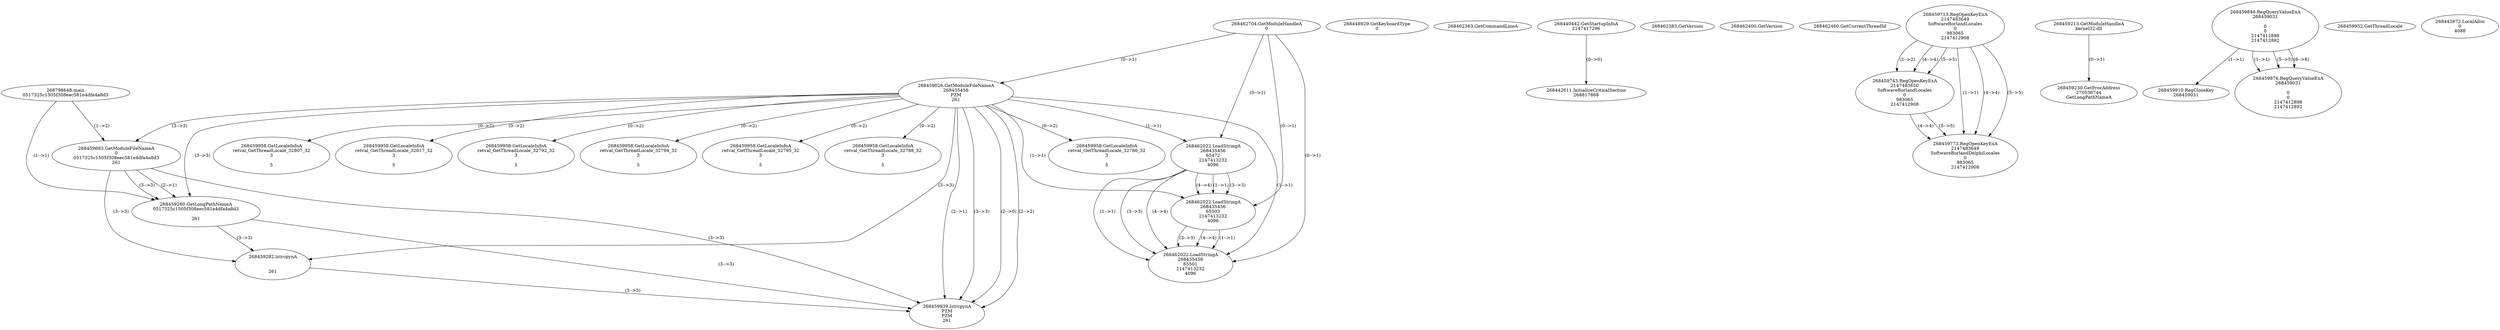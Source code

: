 // Global SCDG with merge call
digraph {
	0 [label="268798648.main
0517325c1505f308eec581e4dfa4a8d3"]
	1 [label="268462704.GetModuleHandleA
0"]
	2 [label="268448929.GetKeyboardType
0"]
	3 [label="268462363.GetCommandLineA
"]
	4 [label="268440442.GetStartupInfoA
2147417296"]
	5 [label="268462383.GetVersion
"]
	6 [label="268462400.GetVersion
"]
	7 [label="268462460.GetCurrentThreadId
"]
	8 [label="268459026.GetModuleFileNameA
268435456
PZM
261"]
	1 -> 8 [label="(0-->1)"]
	9 [label="268459683.GetModuleFileNameA
0
0517325c1505f308eec581e4dfa4a8d3
261"]
	0 -> 9 [label="(1-->2)"]
	8 -> 9 [label="(3-->3)"]
	10 [label="268459713.RegOpenKeyExA
2147483649
Software\Borland\Locales
0
983065
2147412908"]
	11 [label="268459213.GetModuleHandleA
kernel32.dll"]
	12 [label="268459230.GetProcAddress
270536744
GetLongPathNameA"]
	11 -> 12 [label="(0-->1)"]
	13 [label="268459260.GetLongPathNameA
0517325c1505f308eec581e4dfa4a8d3

261"]
	0 -> 13 [label="(1-->1)"]
	9 -> 13 [label="(2-->1)"]
	8 -> 13 [label="(3-->3)"]
	9 -> 13 [label="(3-->3)"]
	14 [label="268459282.lstrcpynA


261"]
	8 -> 14 [label="(3-->3)"]
	9 -> 14 [label="(3-->3)"]
	13 -> 14 [label="(3-->3)"]
	15 [label="268459846.RegQueryValueExA
268459031

0
0
2147412898
2147412892"]
	16 [label="268459910.RegCloseKey
268459031"]
	15 -> 16 [label="(1-->1)"]
	17 [label="268459939.lstrcpynA
PZM
PZM
261"]
	8 -> 17 [label="(2-->1)"]
	8 -> 17 [label="(2-->2)"]
	8 -> 17 [label="(3-->3)"]
	9 -> 17 [label="(3-->3)"]
	13 -> 17 [label="(3-->3)"]
	14 -> 17 [label="(3-->3)"]
	8 -> 17 [label="(2-->0)"]
	18 [label="268459952.GetThreadLocale
"]
	19 [label="268459958.GetLocaleInfoA
retval_GetThreadLocale_32786_32
3

5"]
	8 -> 19 [label="(0-->2)"]
	20 [label="268462022.LoadStringA
268435456
65472
2147413232
4096"]
	1 -> 20 [label="(0-->1)"]
	8 -> 20 [label="(1-->1)"]
	21 [label="268462022.LoadStringA
268435456
65503
2147413232
4096"]
	1 -> 21 [label="(0-->1)"]
	8 -> 21 [label="(1-->1)"]
	20 -> 21 [label="(1-->1)"]
	20 -> 21 [label="(3-->3)"]
	20 -> 21 [label="(4-->4)"]
	22 [label="268462022.LoadStringA
268435456
65501
2147413232
4096"]
	1 -> 22 [label="(0-->1)"]
	8 -> 22 [label="(1-->1)"]
	20 -> 22 [label="(1-->1)"]
	21 -> 22 [label="(1-->1)"]
	20 -> 22 [label="(3-->3)"]
	21 -> 22 [label="(3-->3)"]
	20 -> 22 [label="(4-->4)"]
	21 -> 22 [label="(4-->4)"]
	23 [label="268459743.RegOpenKeyExA
2147483650
Software\Borland\Locales
0
983065
2147412908"]
	10 -> 23 [label="(2-->2)"]
	10 -> 23 [label="(4-->4)"]
	10 -> 23 [label="(5-->5)"]
	24 [label="268459876.RegQueryValueExA
268459031

0
0
2147412898
2147412892"]
	15 -> 24 [label="(1-->1)"]
	15 -> 24 [label="(5-->5)"]
	15 -> 24 [label="(6-->6)"]
	25 [label="268459958.GetLocaleInfoA
retval_GetThreadLocale_32807_32
3

5"]
	8 -> 25 [label="(0-->2)"]
	26 [label="268459773.RegOpenKeyExA
2147483649
Software\Borland\Delphi\Locales
0
983065
2147412908"]
	10 -> 26 [label="(1-->1)"]
	10 -> 26 [label="(4-->4)"]
	23 -> 26 [label="(4-->4)"]
	10 -> 26 [label="(5-->5)"]
	23 -> 26 [label="(5-->5)"]
	27 [label="268459958.GetLocaleInfoA
retval_GetThreadLocale_32817_32
3

5"]
	8 -> 27 [label="(0-->2)"]
	28 [label="268459958.GetLocaleInfoA
retval_GetThreadLocale_32792_32
3

5"]
	8 -> 28 [label="(0-->2)"]
	29 [label="268442611.InitializeCriticalSection
268817868"]
	4 -> 29 [label="(0-->0)"]
	30 [label="268442672.LocalAlloc
0
4088"]
	31 [label="268459958.GetLocaleInfoA
retval_GetThreadLocale_32794_32
3

5"]
	8 -> 31 [label="(0-->2)"]
	32 [label="268459958.GetLocaleInfoA
retval_GetThreadLocale_32795_32
3

5"]
	8 -> 32 [label="(0-->2)"]
	33 [label="268459958.GetLocaleInfoA
retval_GetThreadLocale_32788_32
3

5"]
	8 -> 33 [label="(0-->2)"]
}
